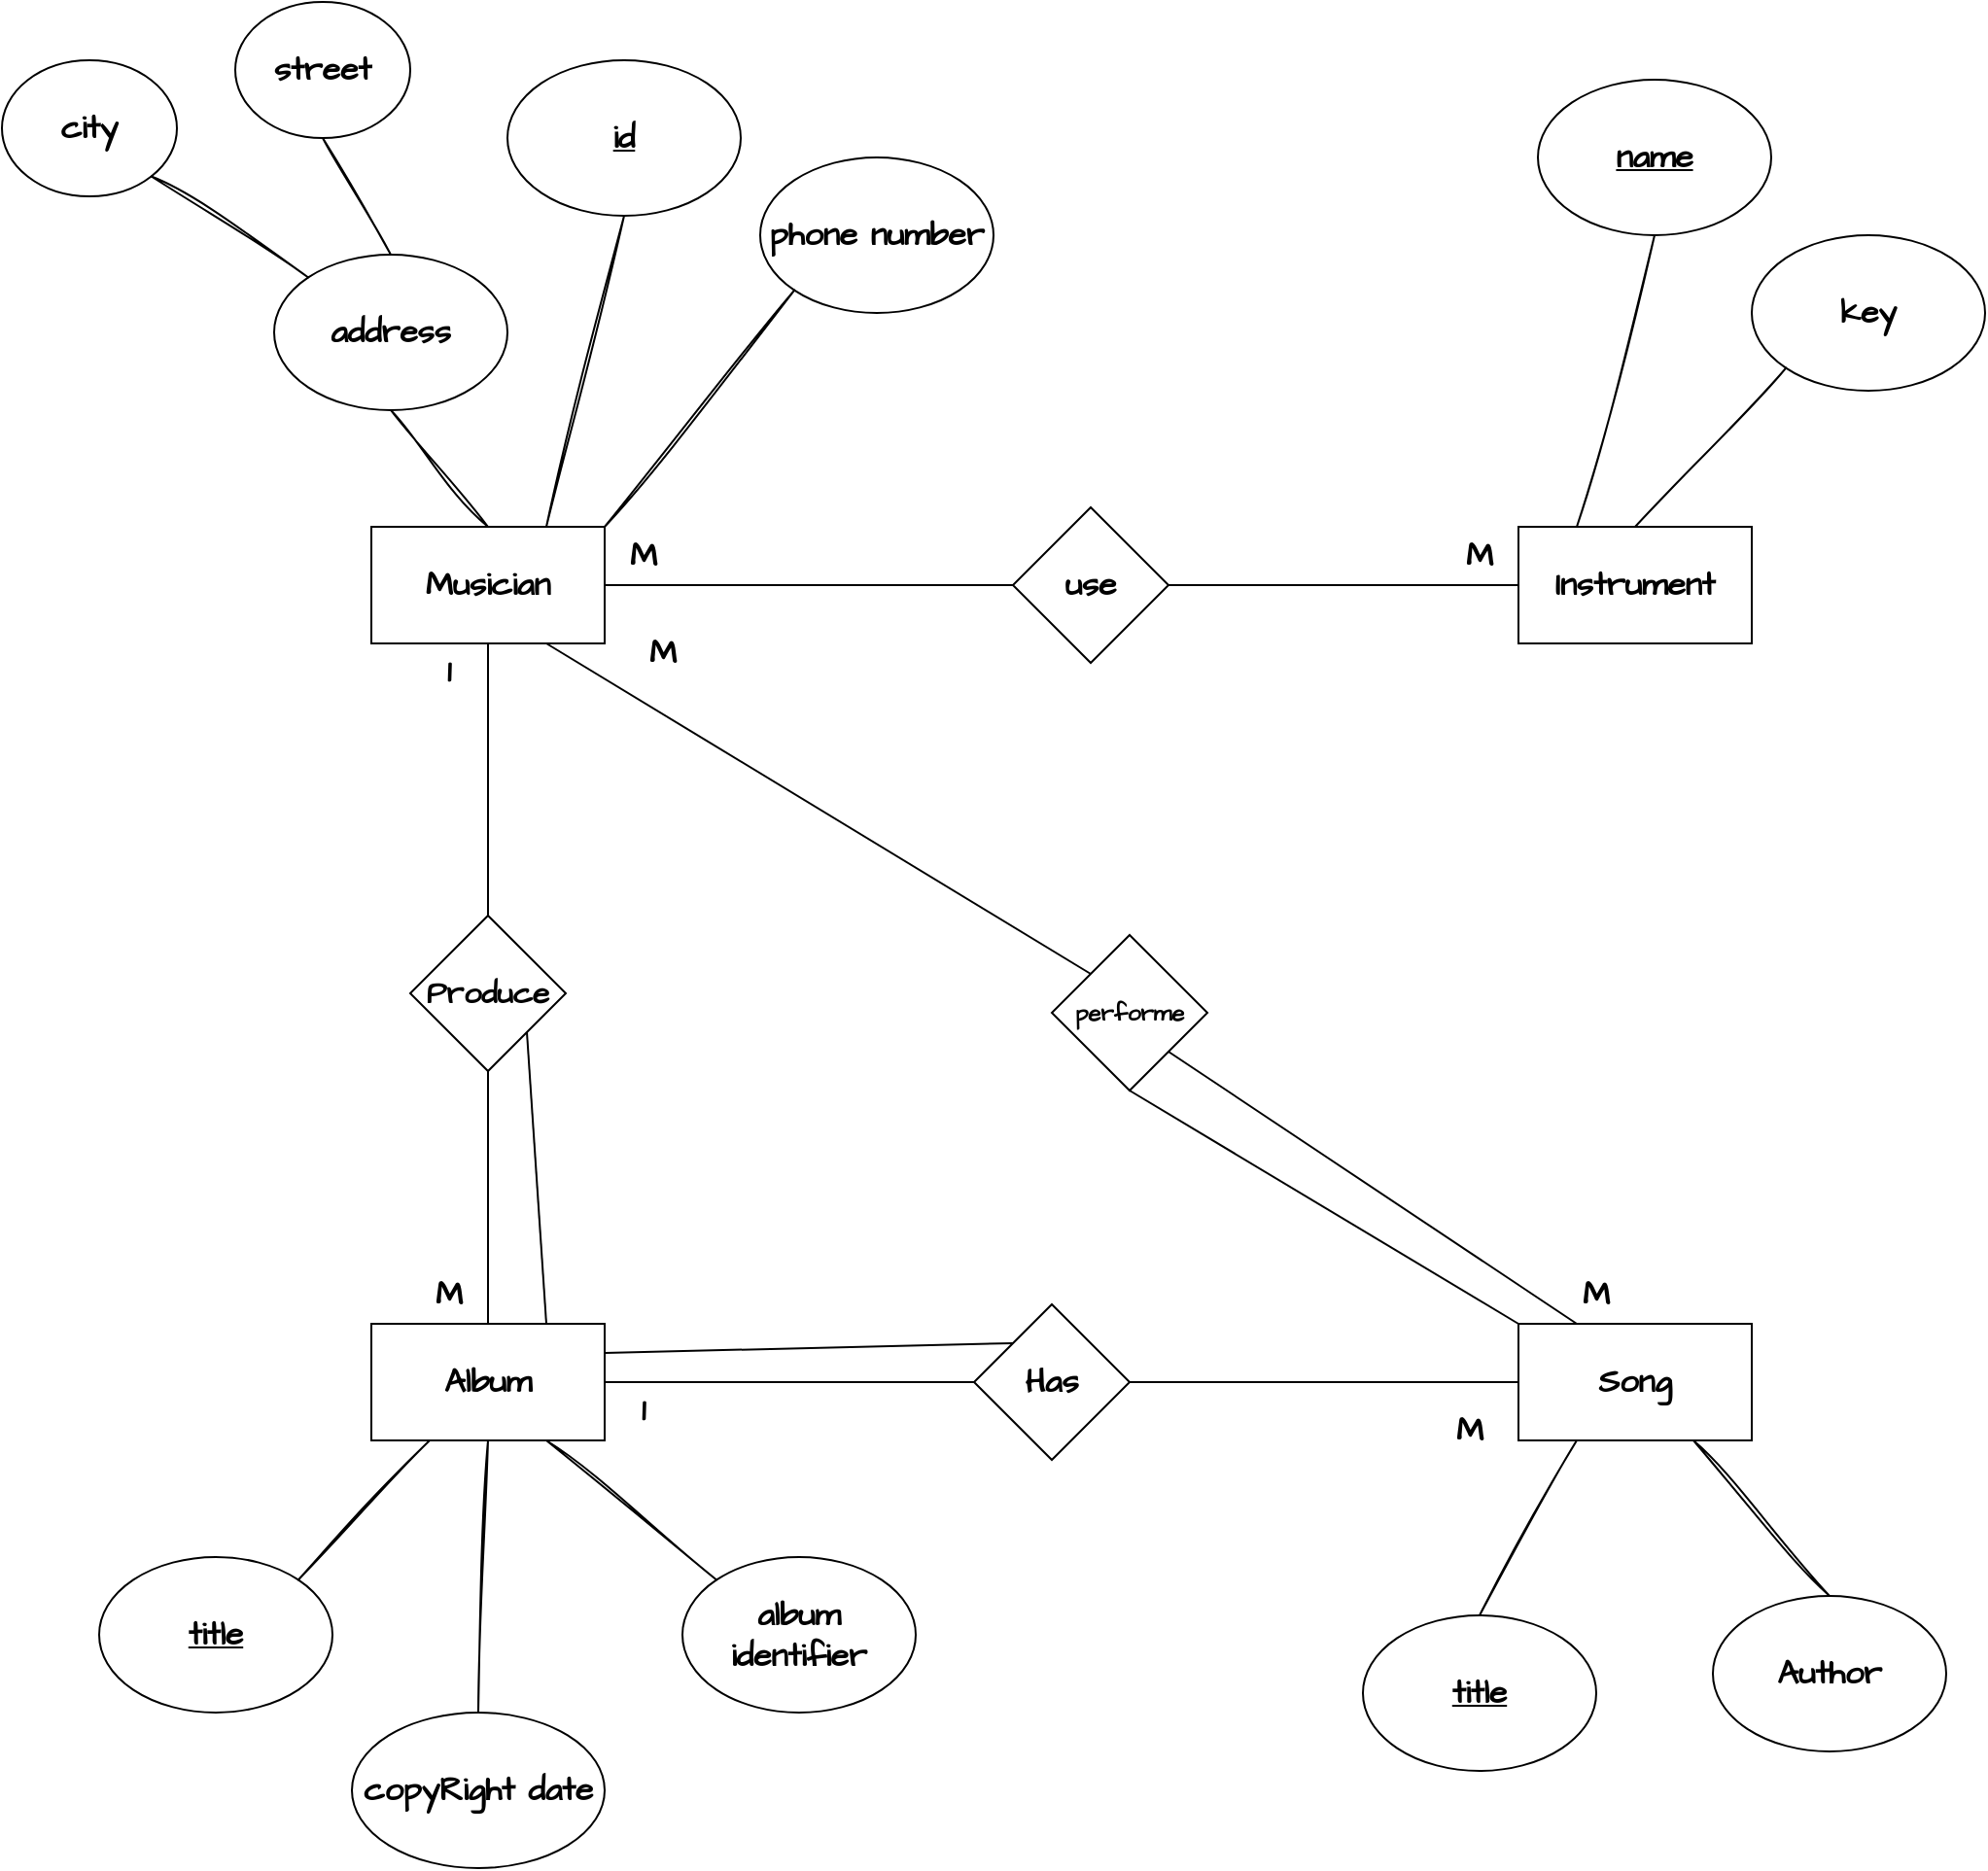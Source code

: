 <mxfile version="24.8.3">
  <diagram id="R2lEEEUBdFMjLlhIrx00" name="Page-1">
    <mxGraphModel dx="2350" dy="813" grid="1" gridSize="10" guides="1" tooltips="1" connect="1" arrows="1" fold="1" page="1" pageScale="1" pageWidth="850" pageHeight="1100" math="0" shadow="0" extFonts="Permanent Marker^https://fonts.googleapis.com/css?family=Permanent+Marker">
      <root>
        <mxCell id="0" />
        <mxCell id="1" parent="0" />
        <mxCell id="WJ7IvGfQEeiLZ5juuz5l-1" value="&lt;span id=&quot;docs-internal-guid-b02465c9-7fff-04e4-41f6-fbca4afa2017&quot;&gt;&lt;span style=&quot;background-color: transparent; font-variant-numeric: normal; font-variant-east-asian: normal; font-variant-alternates: normal; font-variant-position: normal; vertical-align: baseline; white-space-collapse: preserve;&quot;&gt;&lt;font style=&quot;font-size: 17px;&quot; data-font-src=&quot;https://fonts.googleapis.com/css?family=Architects+Daughter&quot; face=&quot;Architects Daughter&quot;&gt;&lt;b&gt;&lt;u&gt;id&lt;/u&gt;&lt;/b&gt;&lt;/font&gt;&lt;/span&gt;&lt;/span&gt;" style="ellipse;whiteSpace=wrap;html=1;" vertex="1" parent="1">
          <mxGeometry x="-70" y="70" width="120" height="80" as="geometry" />
        </mxCell>
        <mxCell id="WJ7IvGfQEeiLZ5juuz5l-5" value="&lt;b style=&quot;font-family: &amp;quot;Architects Daughter&amp;quot;; font-size: 17px; white-space-collapse: preserve;&quot;&gt;Musician&lt;/b&gt;" style="rounded=0;whiteSpace=wrap;html=1;" vertex="1" parent="1">
          <mxGeometry x="-140" y="310" width="120" height="60" as="geometry" />
        </mxCell>
        <mxCell id="WJ7IvGfQEeiLZ5juuz5l-6" value="&lt;span id=&quot;docs-internal-guid-b02465c9-7fff-04e4-41f6-fbca4afa2017&quot;&gt;&lt;span style=&quot;background-color: transparent; font-variant-numeric: normal; font-variant-east-asian: normal; font-variant-alternates: normal; font-variant-position: normal; vertical-align: baseline; white-space-collapse: preserve;&quot;&gt;&lt;font style=&quot;font-size: 17px;&quot; data-font-src=&quot;https://fonts.googleapis.com/css?family=Architects+Daughter&quot; face=&quot;Architects Daughter&quot;&gt;&lt;b&gt;address&lt;/b&gt;&lt;/font&gt;&lt;/span&gt;&lt;/span&gt;" style="ellipse;whiteSpace=wrap;html=1;" vertex="1" parent="1">
          <mxGeometry x="-190" y="170" width="120" height="80" as="geometry" />
        </mxCell>
        <mxCell id="WJ7IvGfQEeiLZ5juuz5l-7" value="&lt;span id=&quot;docs-internal-guid-82c6cc08-7fff-a99c-3e81-df709c26ebbc&quot;&gt;&lt;span style=&quot;background-color: transparent; font-variant-numeric: normal; font-variant-east-asian: normal; font-variant-alternates: normal; font-variant-position: normal; vertical-align: baseline; white-space-collapse: preserve;&quot;&gt;&lt;font face=&quot;Architects Daughter&quot; style=&quot;font-size: 17px;&quot;&gt;&lt;b&gt;phone number&lt;/b&gt;&lt;/font&gt;&lt;/span&gt;&lt;/span&gt;" style="ellipse;whiteSpace=wrap;html=1;" vertex="1" parent="1">
          <mxGeometry x="60" y="120" width="120" height="80" as="geometry" />
        </mxCell>
        <mxCell id="WJ7IvGfQEeiLZ5juuz5l-9" value="&lt;span id=&quot;docs-internal-guid-b02465c9-7fff-04e4-41f6-fbca4afa2017&quot;&gt;&lt;span style=&quot;background-color: transparent; font-variant-numeric: normal; font-variant-east-asian: normal; font-variant-alternates: normal; font-variant-position: normal; vertical-align: baseline; white-space-collapse: preserve;&quot;&gt;&lt;font style=&quot;font-size: 17px;&quot; data-font-src=&quot;https://fonts.googleapis.com/css?family=Architects+Daughter&quot; face=&quot;Architects Daughter&quot;&gt;&lt;b&gt;street&lt;/b&gt;&lt;/font&gt;&lt;/span&gt;&lt;/span&gt;" style="ellipse;whiteSpace=wrap;html=1;" vertex="1" parent="1">
          <mxGeometry x="-210" y="40" width="90" height="70" as="geometry" />
        </mxCell>
        <mxCell id="WJ7IvGfQEeiLZ5juuz5l-11" value="&lt;font face=&quot;Architects Daughter&quot;&gt;&lt;span style=&quot;font-size: 17px; white-space-collapse: preserve;&quot;&gt;&lt;b&gt;city&lt;/b&gt;&lt;/span&gt;&lt;/font&gt;" style="ellipse;whiteSpace=wrap;html=1;" vertex="1" parent="1">
          <mxGeometry x="-330" y="70" width="90" height="70" as="geometry" />
        </mxCell>
        <mxCell id="WJ7IvGfQEeiLZ5juuz5l-14" value="" style="endArrow=none;html=1;rounded=0;entryX=0;entryY=1;entryDx=0;entryDy=0;exitX=1;exitY=0;exitDx=0;exitDy=0;sketch=1;curveFitting=1;jiggle=2;" edge="1" parent="1" source="WJ7IvGfQEeiLZ5juuz5l-5" target="WJ7IvGfQEeiLZ5juuz5l-7">
          <mxGeometry width="50" height="50" relative="1" as="geometry">
            <mxPoint x="50" y="290" as="sourcePoint" />
            <mxPoint x="100" y="240" as="targetPoint" />
          </mxGeometry>
        </mxCell>
        <mxCell id="WJ7IvGfQEeiLZ5juuz5l-15" value="" style="endArrow=none;html=1;rounded=0;entryX=0.5;entryY=1;entryDx=0;entryDy=0;exitX=0.75;exitY=0;exitDx=0;exitDy=0;sketch=1;curveFitting=1;jiggle=2;" edge="1" parent="1" source="WJ7IvGfQEeiLZ5juuz5l-5" target="WJ7IvGfQEeiLZ5juuz5l-1">
          <mxGeometry width="50" height="50" relative="1" as="geometry">
            <mxPoint x="50" y="290" as="sourcePoint" />
            <mxPoint x="100" y="240" as="targetPoint" />
          </mxGeometry>
        </mxCell>
        <mxCell id="WJ7IvGfQEeiLZ5juuz5l-16" value="" style="endArrow=none;html=1;rounded=0;entryX=0.5;entryY=1;entryDx=0;entryDy=0;exitX=0.5;exitY=0;exitDx=0;exitDy=0;sketch=1;curveFitting=1;jiggle=2;" edge="1" parent="1" source="WJ7IvGfQEeiLZ5juuz5l-5" target="WJ7IvGfQEeiLZ5juuz5l-6">
          <mxGeometry width="50" height="50" relative="1" as="geometry">
            <mxPoint x="50" y="290" as="sourcePoint" />
            <mxPoint x="100" y="240" as="targetPoint" />
          </mxGeometry>
        </mxCell>
        <mxCell id="WJ7IvGfQEeiLZ5juuz5l-17" value="" style="endArrow=none;html=1;rounded=0;entryX=0.5;entryY=1;entryDx=0;entryDy=0;exitX=0.5;exitY=0;exitDx=0;exitDy=0;sketch=1;curveFitting=1;jiggle=2;" edge="1" parent="1" source="WJ7IvGfQEeiLZ5juuz5l-6" target="WJ7IvGfQEeiLZ5juuz5l-9">
          <mxGeometry width="50" height="50" relative="1" as="geometry">
            <mxPoint x="50" y="290" as="sourcePoint" />
            <mxPoint x="100" y="240" as="targetPoint" />
          </mxGeometry>
        </mxCell>
        <mxCell id="WJ7IvGfQEeiLZ5juuz5l-18" value="" style="endArrow=none;html=1;rounded=0;entryX=1;entryY=1;entryDx=0;entryDy=0;exitX=0;exitY=0;exitDx=0;exitDy=0;sketch=1;curveFitting=1;jiggle=2;" edge="1" parent="1" source="WJ7IvGfQEeiLZ5juuz5l-6" target="WJ7IvGfQEeiLZ5juuz5l-11">
          <mxGeometry width="50" height="50" relative="1" as="geometry">
            <mxPoint x="50" y="290" as="sourcePoint" />
            <mxPoint x="100" y="240" as="targetPoint" />
          </mxGeometry>
        </mxCell>
        <mxCell id="WJ7IvGfQEeiLZ5juuz5l-19" value="&lt;b style=&quot;font-family: &amp;quot;Architects Daughter&amp;quot;; font-size: 17px; white-space-collapse: preserve;&quot;&gt;Instrument&lt;/b&gt;" style="rounded=0;whiteSpace=wrap;html=1;" vertex="1" parent="1">
          <mxGeometry x="450" y="310" width="120" height="60" as="geometry" />
        </mxCell>
        <mxCell id="WJ7IvGfQEeiLZ5juuz5l-20" value="&lt;span id=&quot;docs-internal-guid-82c6cc08-7fff-a99c-3e81-df709c26ebbc&quot;&gt;&lt;span style=&quot;background-color: transparent; font-variant-numeric: normal; font-variant-east-asian: normal; font-variant-alternates: normal; font-variant-position: normal; vertical-align: baseline; white-space-collapse: preserve;&quot;&gt;&lt;font face=&quot;Architects Daughter&quot; style=&quot;font-size: 17px;&quot;&gt;&lt;b&gt;key&lt;/b&gt;&lt;/font&gt;&lt;/span&gt;&lt;/span&gt;" style="ellipse;whiteSpace=wrap;html=1;" vertex="1" parent="1">
          <mxGeometry x="570" y="160" width="120" height="80" as="geometry" />
        </mxCell>
        <mxCell id="WJ7IvGfQEeiLZ5juuz5l-21" value="&lt;font data-font-src=&quot;https://fonts.googleapis.com/css?family=Architects+Daughter&quot; face=&quot;Architects Daughter&quot; style=&quot;font-size: 17px;&quot;&gt;&lt;b&gt;&lt;u&gt;name&lt;/u&gt;&lt;/b&gt;&lt;/font&gt;" style="ellipse;whiteSpace=wrap;html=1;" vertex="1" parent="1">
          <mxGeometry x="460" y="80" width="120" height="80" as="geometry" />
        </mxCell>
        <mxCell id="WJ7IvGfQEeiLZ5juuz5l-22" value="" style="endArrow=none;html=1;rounded=0;entryX=0.5;entryY=1;entryDx=0;entryDy=0;exitX=0.25;exitY=0;exitDx=0;exitDy=0;sketch=1;curveFitting=1;jiggle=2;" edge="1" parent="1" source="WJ7IvGfQEeiLZ5juuz5l-19" target="WJ7IvGfQEeiLZ5juuz5l-21">
          <mxGeometry width="50" height="50" relative="1" as="geometry">
            <mxPoint x="470" y="260" as="sourcePoint" />
            <mxPoint x="520" y="210" as="targetPoint" />
          </mxGeometry>
        </mxCell>
        <mxCell id="WJ7IvGfQEeiLZ5juuz5l-23" value="" style="endArrow=none;html=1;rounded=0;entryX=0;entryY=1;entryDx=0;entryDy=0;exitX=0.5;exitY=0;exitDx=0;exitDy=0;sketch=1;curveFitting=1;jiggle=2;" edge="1" parent="1" source="WJ7IvGfQEeiLZ5juuz5l-19" target="WJ7IvGfQEeiLZ5juuz5l-20">
          <mxGeometry width="50" height="50" relative="1" as="geometry">
            <mxPoint x="470" y="260" as="sourcePoint" />
            <mxPoint x="520" y="210" as="targetPoint" />
          </mxGeometry>
        </mxCell>
        <mxCell id="WJ7IvGfQEeiLZ5juuz5l-24" value="&lt;font style=&quot;font-size: 17px;&quot; data-font-src=&quot;https://fonts.googleapis.com/css?family=Architects+Daughter&quot; face=&quot;Architects Daughter&quot;&gt;&lt;b&gt;use&lt;/b&gt;&lt;/font&gt;" style="rhombus;whiteSpace=wrap;html=1;" vertex="1" parent="1">
          <mxGeometry x="190" y="300" width="80" height="80" as="geometry" />
        </mxCell>
        <mxCell id="WJ7IvGfQEeiLZ5juuz5l-25" value="" style="endArrow=none;html=1;rounded=0;entryX=1;entryY=0.5;entryDx=0;entryDy=0;exitX=0;exitY=0.5;exitDx=0;exitDy=0;" edge="1" parent="1" source="WJ7IvGfQEeiLZ5juuz5l-24" target="WJ7IvGfQEeiLZ5juuz5l-5">
          <mxGeometry width="50" height="50" relative="1" as="geometry">
            <mxPoint x="270" y="560" as="sourcePoint" />
            <mxPoint x="320" y="510" as="targetPoint" />
          </mxGeometry>
        </mxCell>
        <mxCell id="WJ7IvGfQEeiLZ5juuz5l-26" value="" style="endArrow=none;html=1;rounded=0;entryX=1;entryY=0.5;entryDx=0;entryDy=0;exitX=0;exitY=0.5;exitDx=0;exitDy=0;" edge="1" parent="1" source="WJ7IvGfQEeiLZ5juuz5l-19" target="WJ7IvGfQEeiLZ5juuz5l-24">
          <mxGeometry width="50" height="50" relative="1" as="geometry">
            <mxPoint x="270" y="560" as="sourcePoint" />
            <mxPoint x="320" y="510" as="targetPoint" />
          </mxGeometry>
        </mxCell>
        <mxCell id="WJ7IvGfQEeiLZ5juuz5l-27" value="&lt;font size=&quot;1&quot; face=&quot;Architects Daughter&quot;&gt;&lt;b style=&quot;font-size: 16px;&quot;&gt;Produce&lt;/b&gt;&lt;/font&gt;" style="rhombus;whiteSpace=wrap;html=1;" vertex="1" parent="1">
          <mxGeometry x="-120" y="510" width="80" height="80" as="geometry" />
        </mxCell>
        <mxCell id="WJ7IvGfQEeiLZ5juuz5l-28" value="" style="endArrow=none;html=1;rounded=0;entryX=0.5;entryY=1;entryDx=0;entryDy=0;exitX=0.5;exitY=0;exitDx=0;exitDy=0;" edge="1" parent="1" source="WJ7IvGfQEeiLZ5juuz5l-27" target="WJ7IvGfQEeiLZ5juuz5l-5">
          <mxGeometry width="50" height="50" relative="1" as="geometry">
            <mxPoint x="270" y="580" as="sourcePoint" />
            <mxPoint x="320" y="530" as="targetPoint" />
          </mxGeometry>
        </mxCell>
        <mxCell id="WJ7IvGfQEeiLZ5juuz5l-29" value="&lt;b style=&quot;font-family: &amp;quot;Architects Daughter&amp;quot;; font-size: 17px; white-space-collapse: preserve;&quot;&gt;Album&lt;/b&gt;" style="rounded=0;whiteSpace=wrap;html=1;" vertex="1" parent="1">
          <mxGeometry x="-140" y="720" width="120" height="60" as="geometry" />
        </mxCell>
        <mxCell id="WJ7IvGfQEeiLZ5juuz5l-30" value="" style="endArrow=none;html=1;rounded=0;entryX=0.5;entryY=1;entryDx=0;entryDy=0;exitX=0.5;exitY=0;exitDx=0;exitDy=0;" edge="1" parent="1" source="WJ7IvGfQEeiLZ5juuz5l-29" target="WJ7IvGfQEeiLZ5juuz5l-27">
          <mxGeometry width="50" height="50" relative="1" as="geometry">
            <mxPoint x="270" y="580" as="sourcePoint" />
            <mxPoint x="320" y="530" as="targetPoint" />
          </mxGeometry>
        </mxCell>
        <mxCell id="WJ7IvGfQEeiLZ5juuz5l-31" value="&lt;span id=&quot;docs-internal-guid-b02465c9-7fff-04e4-41f6-fbca4afa2017&quot;&gt;&lt;span style=&quot;background-color: transparent; font-variant-numeric: normal; font-variant-east-asian: normal; font-variant-alternates: normal; font-variant-position: normal; vertical-align: baseline; white-space-collapse: preserve;&quot;&gt;&lt;font style=&quot;font-size: 17px;&quot; data-font-src=&quot;https://fonts.googleapis.com/css?family=Architects+Daughter&quot; face=&quot;Architects Daughter&quot;&gt;&lt;b&gt;&lt;u&gt;title&lt;/u&gt;&lt;/b&gt;&lt;/font&gt;&lt;/span&gt;&lt;/span&gt;" style="ellipse;whiteSpace=wrap;html=1;" vertex="1" parent="1">
          <mxGeometry x="-280" y="840" width="120" height="80" as="geometry" />
        </mxCell>
        <mxCell id="WJ7IvGfQEeiLZ5juuz5l-32" value="&lt;span id=&quot;docs-internal-guid-b02465c9-7fff-04e4-41f6-fbca4afa2017&quot;&gt;&lt;span style=&quot;background-color: transparent; font-variant-numeric: normal; font-variant-east-asian: normal; font-variant-alternates: normal; font-variant-position: normal; vertical-align: baseline; white-space-collapse: preserve;&quot;&gt;&lt;font style=&quot;font-size: 17px;&quot; data-font-src=&quot;https://fonts.googleapis.com/css?family=Architects+Daughter&quot; face=&quot;Architects Daughter&quot;&gt;&lt;b&gt;copyRight date&lt;/b&gt;&lt;/font&gt;&lt;/span&gt;&lt;/span&gt;" style="ellipse;whiteSpace=wrap;html=1;" vertex="1" parent="1">
          <mxGeometry x="-150" y="920" width="130" height="80" as="geometry" />
        </mxCell>
        <mxCell id="WJ7IvGfQEeiLZ5juuz5l-33" value="&lt;span id=&quot;docs-internal-guid-82c6cc08-7fff-a99c-3e81-df709c26ebbc&quot;&gt;&lt;span style=&quot;background-color: transparent; font-variant-numeric: normal; font-variant-east-asian: normal; font-variant-alternates: normal; font-variant-position: normal; vertical-align: baseline; white-space-collapse: preserve;&quot;&gt;&lt;font face=&quot;Architects Daughter&quot; style=&quot;font-size: 17px;&quot;&gt;&lt;b&gt;album identifier&lt;/b&gt;&lt;/font&gt;&lt;/span&gt;&lt;/span&gt;" style="ellipse;whiteSpace=wrap;html=1;" vertex="1" parent="1">
          <mxGeometry x="20" y="840" width="120" height="80" as="geometry" />
        </mxCell>
        <mxCell id="WJ7IvGfQEeiLZ5juuz5l-34" value="" style="endArrow=none;html=1;rounded=0;entryX=0.25;entryY=1;entryDx=0;entryDy=0;exitX=1;exitY=0;exitDx=0;exitDy=0;sketch=1;curveFitting=1;jiggle=2;" edge="1" parent="1" source="WJ7IvGfQEeiLZ5juuz5l-31" target="WJ7IvGfQEeiLZ5juuz5l-29">
          <mxGeometry width="50" height="50" relative="1" as="geometry">
            <mxPoint x="20" y="1000" as="sourcePoint" />
            <mxPoint x="70" y="950" as="targetPoint" />
          </mxGeometry>
        </mxCell>
        <mxCell id="WJ7IvGfQEeiLZ5juuz5l-35" value="" style="endArrow=none;html=1;rounded=0;exitX=0.5;exitY=0;exitDx=0;exitDy=0;entryX=0.5;entryY=1;entryDx=0;entryDy=0;sketch=1;curveFitting=1;jiggle=2;" edge="1" parent="1" source="WJ7IvGfQEeiLZ5juuz5l-32" target="WJ7IvGfQEeiLZ5juuz5l-29">
          <mxGeometry width="50" height="50" relative="1" as="geometry">
            <mxPoint x="-50" y="810" as="sourcePoint" />
            <mxPoint y="760" as="targetPoint" />
          </mxGeometry>
        </mxCell>
        <mxCell id="WJ7IvGfQEeiLZ5juuz5l-36" value="" style="endArrow=none;html=1;rounded=0;entryX=0.75;entryY=1;entryDx=0;entryDy=0;exitX=0;exitY=0;exitDx=0;exitDy=0;sketch=1;curveFitting=1;jiggle=2;" edge="1" parent="1" source="WJ7IvGfQEeiLZ5juuz5l-33" target="WJ7IvGfQEeiLZ5juuz5l-29">
          <mxGeometry width="50" height="50" relative="1" as="geometry">
            <mxPoint x="-50" y="810" as="sourcePoint" />
            <mxPoint y="760" as="targetPoint" />
          </mxGeometry>
        </mxCell>
        <mxCell id="WJ7IvGfQEeiLZ5juuz5l-37" value="" style="endArrow=none;html=1;rounded=0;entryX=1;entryY=1;entryDx=0;entryDy=0;exitX=0.75;exitY=0;exitDx=0;exitDy=0;" edge="1" parent="1" source="WJ7IvGfQEeiLZ5juuz5l-29" target="WJ7IvGfQEeiLZ5juuz5l-27">
          <mxGeometry width="50" height="50" relative="1" as="geometry">
            <mxPoint x="30" y="670" as="sourcePoint" />
            <mxPoint x="80" y="620" as="targetPoint" />
          </mxGeometry>
        </mxCell>
        <mxCell id="WJ7IvGfQEeiLZ5juuz5l-39" value="&lt;font size=&quot;1&quot; data-font-src=&quot;https://fonts.googleapis.com/css?family=Architects+Daughter&quot; face=&quot;Architects Daughter&quot;&gt;&lt;b style=&quot;font-size: 17px;&quot;&gt;M&lt;/b&gt;&lt;/font&gt;" style="text;html=1;align=center;verticalAlign=middle;whiteSpace=wrap;rounded=0;" vertex="1" parent="1">
          <mxGeometry x="-130" y="690" width="60" height="30" as="geometry" />
        </mxCell>
        <mxCell id="WJ7IvGfQEeiLZ5juuz5l-40" value="&lt;font size=&quot;1&quot; data-font-src=&quot;https://fonts.googleapis.com/css?family=Architects+Daughter&quot; face=&quot;Architects Daughter&quot;&gt;&lt;b style=&quot;font-size: 17px;&quot;&gt;1&lt;/b&gt;&lt;/font&gt;" style="text;html=1;align=center;verticalAlign=middle;whiteSpace=wrap;rounded=0;" vertex="1" parent="1">
          <mxGeometry x="-130" y="370" width="60" height="30" as="geometry" />
        </mxCell>
        <mxCell id="WJ7IvGfQEeiLZ5juuz5l-41" value="&lt;font size=&quot;1&quot; data-font-src=&quot;https://fonts.googleapis.com/css?family=Architects+Daughter&quot; face=&quot;Architects Daughter&quot;&gt;&lt;b style=&quot;font-size: 17px;&quot;&gt;M&lt;/b&gt;&lt;/font&gt;" style="text;html=1;align=center;verticalAlign=middle;whiteSpace=wrap;rounded=0;" vertex="1" parent="1">
          <mxGeometry x="-30" y="310" width="60" height="30" as="geometry" />
        </mxCell>
        <mxCell id="WJ7IvGfQEeiLZ5juuz5l-42" value="&lt;font size=&quot;1&quot; data-font-src=&quot;https://fonts.googleapis.com/css?family=Architects+Daughter&quot; face=&quot;Architects Daughter&quot;&gt;&lt;b style=&quot;font-size: 17px;&quot;&gt;M&lt;/b&gt;&lt;/font&gt;" style="text;html=1;align=center;verticalAlign=middle;whiteSpace=wrap;rounded=0;" vertex="1" parent="1">
          <mxGeometry x="400" y="310" width="60" height="30" as="geometry" />
        </mxCell>
        <mxCell id="WJ7IvGfQEeiLZ5juuz5l-43" value="&lt;span id=&quot;docs-internal-guid-22bc538e-7fff-5e67-2411-076304533613&quot;&gt;&lt;span style=&quot;background-color: transparent; font-variant-numeric: normal; font-variant-east-asian: normal; font-variant-alternates: normal; font-variant-position: normal; vertical-align: baseline; white-space-collapse: preserve;&quot;&gt;&lt;font data-font-src=&quot;https://fonts.googleapis.com/css?family=Architects+Daughter&quot; face=&quot;Architects Daughter&quot; style=&quot;font-size: 12px;&quot;&gt;&lt;b&gt;performe&lt;/b&gt;&lt;/font&gt;&lt;/span&gt;&lt;/span&gt;" style="rhombus;whiteSpace=wrap;html=1;" vertex="1" parent="1">
          <mxGeometry x="210" y="520" width="80" height="80" as="geometry" />
        </mxCell>
        <mxCell id="WJ7IvGfQEeiLZ5juuz5l-44" value="" style="endArrow=none;html=1;rounded=0;entryX=0;entryY=0;entryDx=0;entryDy=0;exitX=0.75;exitY=1;exitDx=0;exitDy=0;" edge="1" parent="1" source="WJ7IvGfQEeiLZ5juuz5l-5" target="WJ7IvGfQEeiLZ5juuz5l-43">
          <mxGeometry width="50" height="50" relative="1" as="geometry">
            <mxPoint x="-50" y="560" as="sourcePoint" />
            <mxPoint y="510" as="targetPoint" />
          </mxGeometry>
        </mxCell>
        <mxCell id="WJ7IvGfQEeiLZ5juuz5l-45" value="&lt;font face=&quot;Architects Daughter&quot;&gt;&lt;span style=&quot;font-size: 17px; white-space-collapse: preserve;&quot;&gt;&lt;b&gt;Song&lt;/b&gt;&lt;/span&gt;&lt;/font&gt;" style="rounded=0;whiteSpace=wrap;html=1;" vertex="1" parent="1">
          <mxGeometry x="450" y="720" width="120" height="60" as="geometry" />
        </mxCell>
        <mxCell id="WJ7IvGfQEeiLZ5juuz5l-46" value="" style="endArrow=none;html=1;rounded=0;entryX=1;entryY=1;entryDx=0;entryDy=0;exitX=0.25;exitY=0;exitDx=0;exitDy=0;" edge="1" parent="1" source="WJ7IvGfQEeiLZ5juuz5l-45" target="WJ7IvGfQEeiLZ5juuz5l-43">
          <mxGeometry width="50" height="50" relative="1" as="geometry">
            <mxPoint x="210" y="620" as="sourcePoint" />
            <mxPoint x="260" y="570" as="targetPoint" />
          </mxGeometry>
        </mxCell>
        <mxCell id="WJ7IvGfQEeiLZ5juuz5l-47" value="&lt;font size=&quot;1&quot; data-font-src=&quot;https://fonts.googleapis.com/css?family=Architects+Daughter&quot; face=&quot;Architects Daughter&quot;&gt;&lt;b style=&quot;font-size: 17px;&quot;&gt;M&lt;/b&gt;&lt;/font&gt;" style="text;html=1;align=center;verticalAlign=middle;whiteSpace=wrap;rounded=0;" vertex="1" parent="1">
          <mxGeometry x="-20" y="360" width="60" height="30" as="geometry" />
        </mxCell>
        <mxCell id="WJ7IvGfQEeiLZ5juuz5l-48" value="&lt;font size=&quot;1&quot; data-font-src=&quot;https://fonts.googleapis.com/css?family=Architects+Daughter&quot; face=&quot;Architects Daughter&quot;&gt;&lt;b style=&quot;font-size: 17px;&quot;&gt;M&lt;/b&gt;&lt;/font&gt;" style="text;html=1;align=center;verticalAlign=middle;whiteSpace=wrap;rounded=0;" vertex="1" parent="1">
          <mxGeometry x="460" y="690" width="60" height="30" as="geometry" />
        </mxCell>
        <mxCell id="WJ7IvGfQEeiLZ5juuz5l-49" value="" style="endArrow=none;html=1;rounded=0;entryX=0.5;entryY=1;entryDx=0;entryDy=0;exitX=0;exitY=0;exitDx=0;exitDy=0;" edge="1" parent="1" source="WJ7IvGfQEeiLZ5juuz5l-45" target="WJ7IvGfQEeiLZ5juuz5l-43">
          <mxGeometry width="50" height="50" relative="1" as="geometry">
            <mxPoint x="230" y="660" as="sourcePoint" />
            <mxPoint x="280" y="610" as="targetPoint" />
          </mxGeometry>
        </mxCell>
        <mxCell id="WJ7IvGfQEeiLZ5juuz5l-50" value="&lt;font data-font-src=&quot;https://fonts.googleapis.com/css?family=Architects+Daughter&quot; face=&quot;Architects Daughter&quot; style=&quot;font-size: 17px;&quot;&gt;&lt;b&gt;Has&lt;/b&gt;&lt;/font&gt;" style="rhombus;whiteSpace=wrap;html=1;" vertex="1" parent="1">
          <mxGeometry x="170" y="710" width="80" height="80" as="geometry" />
        </mxCell>
        <mxCell id="WJ7IvGfQEeiLZ5juuz5l-51" value="" style="endArrow=none;html=1;rounded=0;entryX=1;entryY=0.5;entryDx=0;entryDy=0;exitX=0;exitY=0.5;exitDx=0;exitDy=0;" edge="1" parent="1" source="WJ7IvGfQEeiLZ5juuz5l-50" target="WJ7IvGfQEeiLZ5juuz5l-29">
          <mxGeometry width="50" height="50" relative="1" as="geometry">
            <mxPoint x="290" y="720" as="sourcePoint" />
            <mxPoint x="340" y="670" as="targetPoint" />
          </mxGeometry>
        </mxCell>
        <mxCell id="WJ7IvGfQEeiLZ5juuz5l-52" value="" style="endArrow=none;html=1;rounded=0;entryX=1;entryY=0.5;entryDx=0;entryDy=0;exitX=0;exitY=0.5;exitDx=0;exitDy=0;" edge="1" parent="1" source="WJ7IvGfQEeiLZ5juuz5l-45" target="WJ7IvGfQEeiLZ5juuz5l-50">
          <mxGeometry width="50" height="50" relative="1" as="geometry">
            <mxPoint x="450" y="749.41" as="sourcePoint" />
            <mxPoint x="260" y="749.41" as="targetPoint" />
          </mxGeometry>
        </mxCell>
        <mxCell id="WJ7IvGfQEeiLZ5juuz5l-53" value="" style="endArrow=none;html=1;rounded=0;exitX=1;exitY=0.25;exitDx=0;exitDy=0;entryX=0;entryY=0;entryDx=0;entryDy=0;" edge="1" parent="1" source="WJ7IvGfQEeiLZ5juuz5l-29" target="WJ7IvGfQEeiLZ5juuz5l-50">
          <mxGeometry width="50" height="50" relative="1" as="geometry">
            <mxPoint x="220" y="720" as="sourcePoint" />
            <mxPoint x="270" y="670" as="targetPoint" />
          </mxGeometry>
        </mxCell>
        <mxCell id="WJ7IvGfQEeiLZ5juuz5l-55" value="&lt;span id=&quot;docs-internal-guid-82c6cc08-7fff-a99c-3e81-df709c26ebbc&quot;&gt;&lt;span style=&quot;background-color: transparent; font-variant-numeric: normal; font-variant-east-asian: normal; font-variant-alternates: normal; font-variant-position: normal; vertical-align: baseline; white-space-collapse: preserve;&quot;&gt;&lt;font face=&quot;Architects Daughter&quot; style=&quot;font-size: 17px;&quot;&gt;&lt;b&gt;Author&lt;/b&gt;&lt;/font&gt;&lt;/span&gt;&lt;/span&gt;" style="ellipse;whiteSpace=wrap;html=1;" vertex="1" parent="1">
          <mxGeometry x="550" y="860" width="120" height="80" as="geometry" />
        </mxCell>
        <mxCell id="WJ7IvGfQEeiLZ5juuz5l-56" value="&lt;span id=&quot;docs-internal-guid-b02465c9-7fff-04e4-41f6-fbca4afa2017&quot;&gt;&lt;span style=&quot;background-color: transparent; font-variant-numeric: normal; font-variant-east-asian: normal; font-variant-alternates: normal; font-variant-position: normal; vertical-align: baseline; white-space-collapse: preserve;&quot;&gt;&lt;font style=&quot;font-size: 17px;&quot; data-font-src=&quot;https://fonts.googleapis.com/css?family=Architects+Daughter&quot; face=&quot;Architects Daughter&quot;&gt;&lt;b&gt;&lt;u&gt;title&lt;/u&gt;&lt;/b&gt;&lt;/font&gt;&lt;/span&gt;&lt;/span&gt;" style="ellipse;whiteSpace=wrap;html=1;" vertex="1" parent="1">
          <mxGeometry x="370" y="870" width="120" height="80" as="geometry" />
        </mxCell>
        <mxCell id="WJ7IvGfQEeiLZ5juuz5l-57" value="" style="endArrow=none;html=1;rounded=0;entryX=0.25;entryY=1;entryDx=0;entryDy=0;exitX=0.5;exitY=0;exitDx=0;exitDy=0;sketch=1;curveFitting=1;jiggle=2;" edge="1" parent="1" source="WJ7IvGfQEeiLZ5juuz5l-56" target="WJ7IvGfQEeiLZ5juuz5l-45">
          <mxGeometry width="50" height="50" relative="1" as="geometry">
            <mxPoint x="220" y="840" as="sourcePoint" />
            <mxPoint x="270" y="790" as="targetPoint" />
          </mxGeometry>
        </mxCell>
        <mxCell id="WJ7IvGfQEeiLZ5juuz5l-58" value="" style="endArrow=none;html=1;rounded=0;entryX=0.75;entryY=1;entryDx=0;entryDy=0;exitX=0.5;exitY=0;exitDx=0;exitDy=0;sketch=1;curveFitting=1;jiggle=2;" edge="1" parent="1" source="WJ7IvGfQEeiLZ5juuz5l-55" target="WJ7IvGfQEeiLZ5juuz5l-45">
          <mxGeometry width="50" height="50" relative="1" as="geometry">
            <mxPoint x="465" y="870" as="sourcePoint" />
            <mxPoint x="515" y="780" as="targetPoint" />
          </mxGeometry>
        </mxCell>
        <mxCell id="WJ7IvGfQEeiLZ5juuz5l-59" value="&lt;font size=&quot;1&quot; data-font-src=&quot;https://fonts.googleapis.com/css?family=Architects+Daughter&quot; face=&quot;Architects Daughter&quot;&gt;&lt;b style=&quot;font-size: 17px;&quot;&gt;1&lt;/b&gt;&lt;/font&gt;" style="text;html=1;align=center;verticalAlign=middle;whiteSpace=wrap;rounded=0;" vertex="1" parent="1">
          <mxGeometry x="-30" y="750" width="60" height="30" as="geometry" />
        </mxCell>
        <mxCell id="WJ7IvGfQEeiLZ5juuz5l-60" value="&lt;font size=&quot;1&quot; data-font-src=&quot;https://fonts.googleapis.com/css?family=Architects+Daughter&quot; face=&quot;Architects Daughter&quot;&gt;&lt;b style=&quot;font-size: 17px;&quot;&gt;M&lt;/b&gt;&lt;/font&gt;" style="text;html=1;align=center;verticalAlign=middle;whiteSpace=wrap;rounded=0;" vertex="1" parent="1">
          <mxGeometry x="395" y="760" width="60" height="30" as="geometry" />
        </mxCell>
      </root>
    </mxGraphModel>
  </diagram>
</mxfile>
